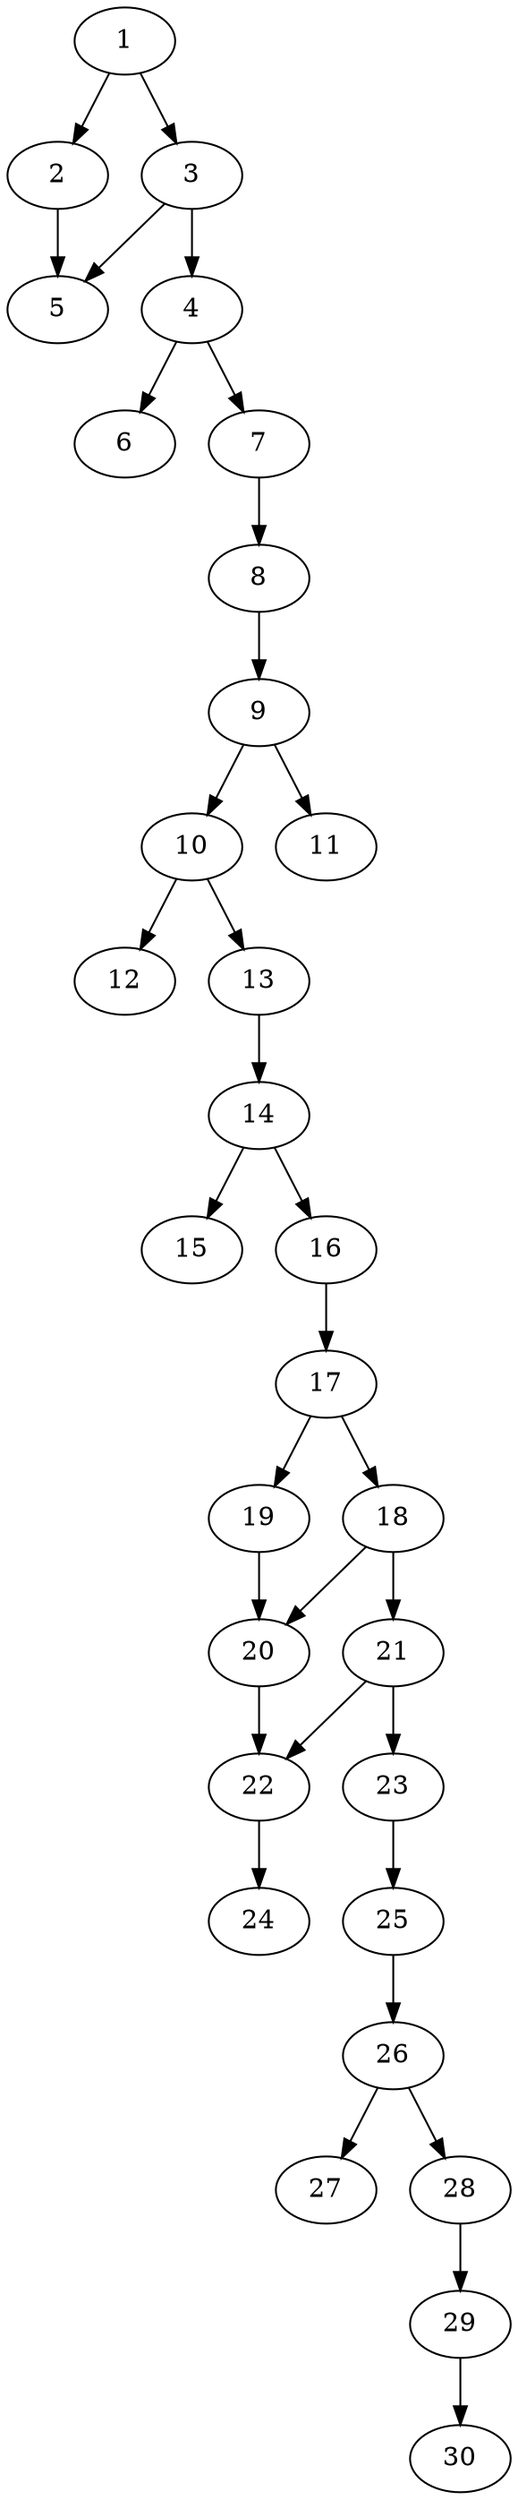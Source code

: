 // DAG automatically generated by daggen at Thu Oct  3 14:04:18 2019
// ./daggen --dot -n 30 --ccr 0.4 --fat 0.3 --regular 0.5 --density 0.6 --mindata 5242880 --maxdata 52428800 
digraph G {
  1 [size="41441280", alpha="0.13", expect_size="16576512"] 
  1 -> 2 [size ="16576512"]
  1 -> 3 [size ="16576512"]
  2 [size="59404800", alpha="0.08", expect_size="23761920"] 
  2 -> 5 [size ="23761920"]
  3 [size="89881600", alpha="0.19", expect_size="35952640"] 
  3 -> 4 [size ="35952640"]
  3 -> 5 [size ="35952640"]
  4 [size="56778240", alpha="0.13", expect_size="22711296"] 
  4 -> 6 [size ="22711296"]
  4 -> 7 [size ="22711296"]
  5 [size="62750720", alpha="0.05", expect_size="25100288"] 
  6 [size="25167360", alpha="0.14", expect_size="10066944"] 
  7 [size="116436480", alpha="0.18", expect_size="46574592"] 
  7 -> 8 [size ="46574592"]
  8 [size="85777920", alpha="0.10", expect_size="34311168"] 
  8 -> 9 [size ="34311168"]
  9 [size="73648640", alpha="0.00", expect_size="29459456"] 
  9 -> 10 [size ="29459456"]
  9 -> 11 [size ="29459456"]
  10 [size="126848000", alpha="0.09", expect_size="50739200"] 
  10 -> 12 [size ="50739200"]
  10 -> 13 [size ="50739200"]
  11 [size="124700160", alpha="0.17", expect_size="49880064"] 
  12 [size="82048000", alpha="0.19", expect_size="32819200"] 
  13 [size="126784000", alpha="0.02", expect_size="50713600"] 
  13 -> 14 [size ="50713600"]
  14 [size="123676160", alpha="0.14", expect_size="49470464"] 
  14 -> 15 [size ="49470464"]
  14 -> 16 [size ="49470464"]
  15 [size="79754240", alpha="0.19", expect_size="31901696"] 
  16 [size="108236800", alpha="0.07", expect_size="43294720"] 
  16 -> 17 [size ="43294720"]
  17 [size="74636800", alpha="0.04", expect_size="29854720"] 
  17 -> 18 [size ="29854720"]
  17 -> 19 [size ="29854720"]
  18 [size="61849600", alpha="0.10", expect_size="24739840"] 
  18 -> 20 [size ="24739840"]
  18 -> 21 [size ="24739840"]
  19 [size="118860800", alpha="0.07", expect_size="47544320"] 
  19 -> 20 [size ="47544320"]
  20 [size="120424960", alpha="0.01", expect_size="48169984"] 
  20 -> 22 [size ="48169984"]
  21 [size="56913920", alpha="0.20", expect_size="22765568"] 
  21 -> 22 [size ="22765568"]
  21 -> 23 [size ="22765568"]
  22 [size="37201920", alpha="0.06", expect_size="14880768"] 
  22 -> 24 [size ="14880768"]
  23 [size="30722560", alpha="0.06", expect_size="12289024"] 
  23 -> 25 [size ="12289024"]
  24 [size="41630720", alpha="0.13", expect_size="16652288"] 
  25 [size="124958720", alpha="0.08", expect_size="49983488"] 
  25 -> 26 [size ="49983488"]
  26 [size="119114240", alpha="0.06", expect_size="47645696"] 
  26 -> 27 [size ="47645696"]
  26 -> 28 [size ="47645696"]
  27 [size="40104960", alpha="0.01", expect_size="16041984"] 
  28 [size="66288640", alpha="0.08", expect_size="26515456"] 
  28 -> 29 [size ="26515456"]
  29 [size="123028480", alpha="0.05", expect_size="49211392"] 
  29 -> 30 [size ="49211392"]
  30 [size="45834240", alpha="0.02", expect_size="18333696"] 
}
